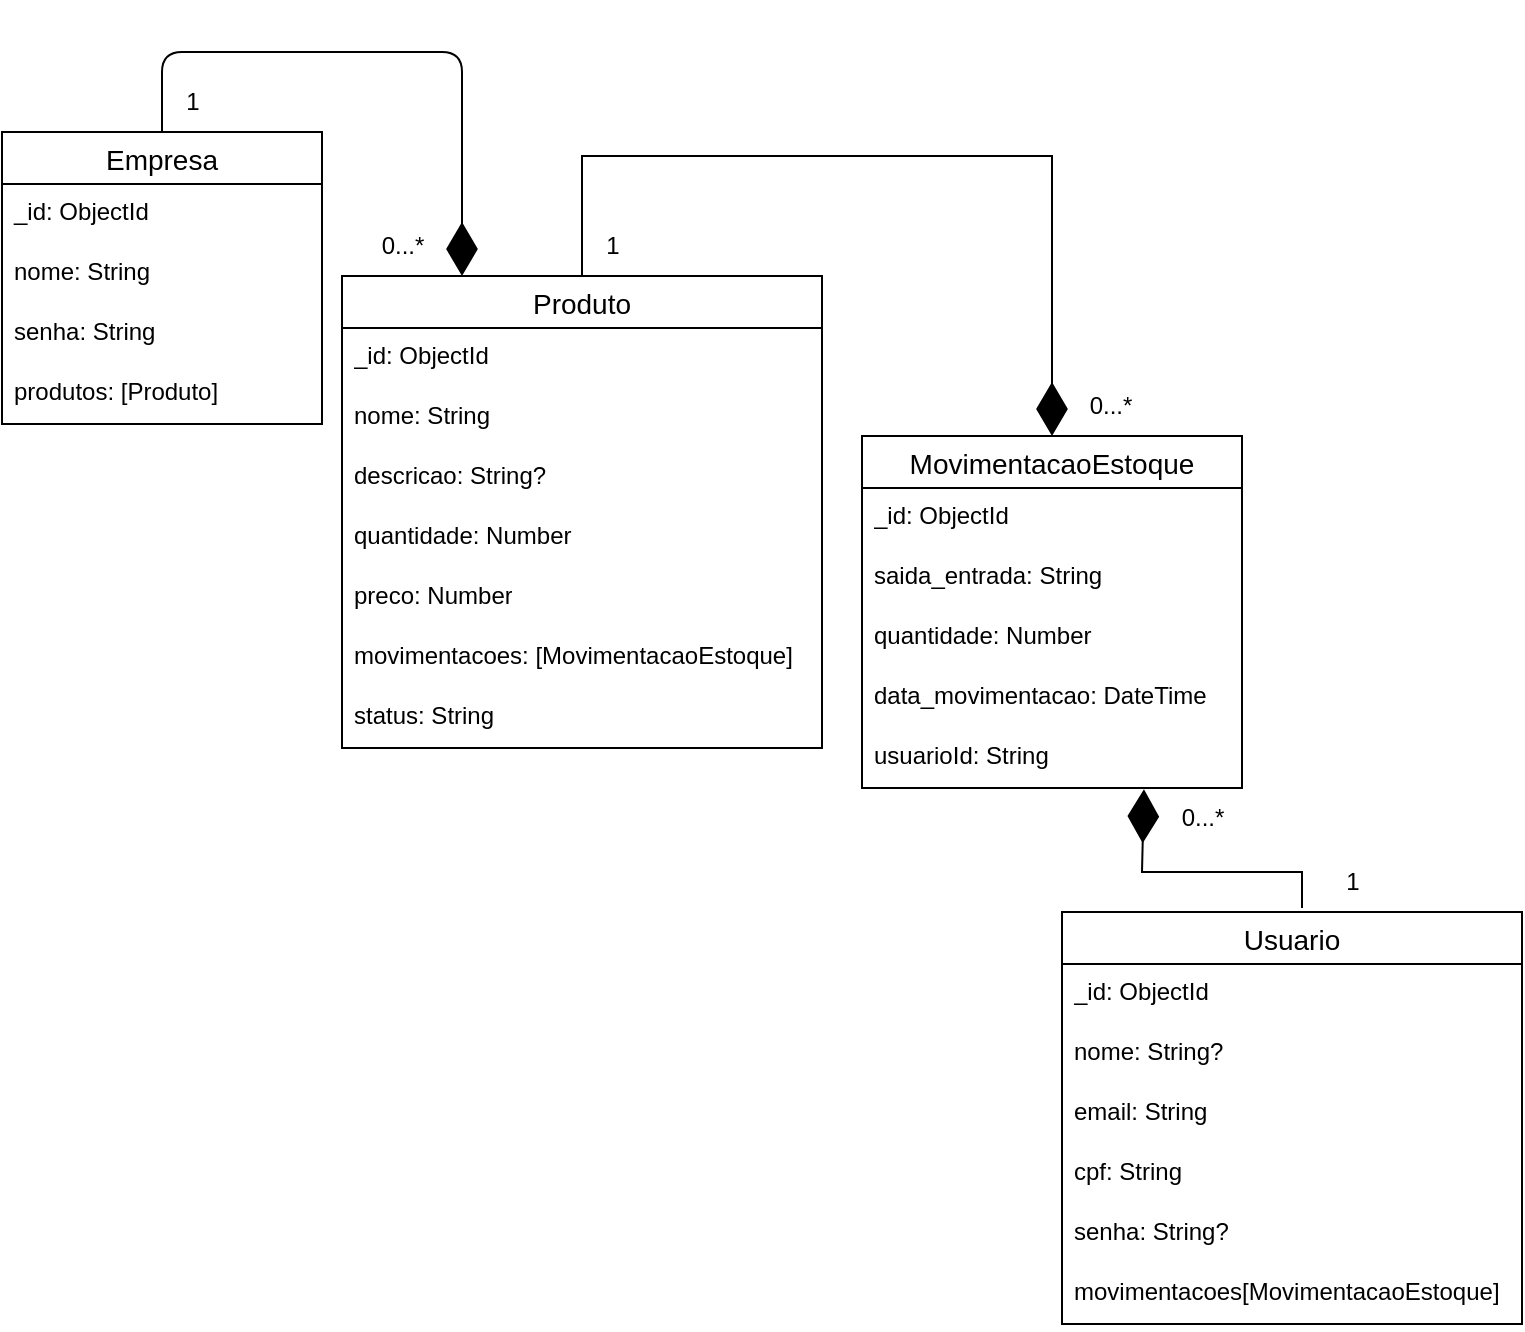 <mxfile>
    <diagram id="fGl7mvZxbHLcLrxNOQdS" name="Page-1">
        <mxGraphModel dx="1133" dy="493" grid="1" gridSize="10" guides="1" tooltips="1" connect="1" arrows="1" fold="1" page="1" pageScale="1" pageWidth="850" pageHeight="1100" math="0" shadow="0">
            <root>
                <mxCell id="0"/>
                <mxCell id="1" parent="0"/>
                <mxCell id="12" value="Produto" style="swimlane;fontStyle=0;childLayout=stackLayout;horizontal=1;startSize=26;horizontalStack=0;resizeParent=1;resizeParentMax=0;resizeLast=0;collapsible=1;marginBottom=0;align=center;fontSize=14;" parent="1" vertex="1">
                    <mxGeometry x="280" y="462" width="240" height="236" as="geometry"/>
                </mxCell>
                <mxCell id="13" value="_id: ObjectId" style="text;strokeColor=none;fillColor=none;spacingLeft=4;spacingRight=4;overflow=hidden;rotatable=0;points=[[0,0.5],[1,0.5]];portConstraint=eastwest;fontSize=12;whiteSpace=wrap;html=1;" parent="12" vertex="1">
                    <mxGeometry y="26" width="240" height="30" as="geometry"/>
                </mxCell>
                <mxCell id="14" value="nome: String" style="text;strokeColor=none;fillColor=none;spacingLeft=4;spacingRight=4;overflow=hidden;rotatable=0;points=[[0,0.5],[1,0.5]];portConstraint=eastwest;fontSize=12;whiteSpace=wrap;html=1;" parent="12" vertex="1">
                    <mxGeometry y="56" width="240" height="30" as="geometry"/>
                </mxCell>
                <mxCell id="15" value="descricao: String?" style="text;strokeColor=none;fillColor=none;spacingLeft=4;spacingRight=4;overflow=hidden;rotatable=0;points=[[0,0.5],[1,0.5]];portConstraint=eastwest;fontSize=12;whiteSpace=wrap;html=1;" parent="12" vertex="1">
                    <mxGeometry y="86" width="240" height="30" as="geometry"/>
                </mxCell>
                <mxCell id="16" value="quantidade: Number" style="text;strokeColor=none;fillColor=none;spacingLeft=4;spacingRight=4;overflow=hidden;rotatable=0;points=[[0,0.5],[1,0.5]];portConstraint=eastwest;fontSize=12;whiteSpace=wrap;html=1;" parent="12" vertex="1">
                    <mxGeometry y="116" width="240" height="30" as="geometry"/>
                </mxCell>
                <mxCell id="17" value="preco: Number" style="text;strokeColor=none;fillColor=none;spacingLeft=4;spacingRight=4;overflow=hidden;rotatable=0;points=[[0,0.5],[1,0.5]];portConstraint=eastwest;fontSize=12;whiteSpace=wrap;html=1;" parent="12" vertex="1">
                    <mxGeometry y="146" width="240" height="30" as="geometry"/>
                </mxCell>
                <mxCell id="18" value="movimentacoes: [MovimentacaoEstoque]" style="text;strokeColor=none;fillColor=none;spacingLeft=4;spacingRight=4;overflow=hidden;rotatable=0;points=[[0,0.5],[1,0.5]];portConstraint=eastwest;fontSize=12;whiteSpace=wrap;html=1;" parent="12" vertex="1">
                    <mxGeometry y="176" width="240" height="30" as="geometry"/>
                </mxCell>
                <mxCell id="19" value="status: String" style="text;strokeColor=none;fillColor=none;spacingLeft=4;spacingRight=4;overflow=hidden;rotatable=0;points=[[0,0.5],[1,0.5]];portConstraint=eastwest;fontSize=12;whiteSpace=wrap;html=1;" parent="12" vertex="1">
                    <mxGeometry y="206" width="240" height="30" as="geometry"/>
                </mxCell>
                <mxCell id="20" value="MovimentacaoEstoque" style="swimlane;fontStyle=0;childLayout=stackLayout;horizontal=1;startSize=26;horizontalStack=0;resizeParent=1;resizeParentMax=0;resizeLast=0;collapsible=1;marginBottom=0;align=center;fontSize=14;" parent="1" vertex="1">
                    <mxGeometry x="540" y="542" width="190" height="176" as="geometry"/>
                </mxCell>
                <mxCell id="21" value="_id: ObjectId" style="text;strokeColor=none;fillColor=none;spacingLeft=4;spacingRight=4;overflow=hidden;rotatable=0;points=[[0,0.5],[1,0.5]];portConstraint=eastwest;fontSize=12;whiteSpace=wrap;html=1;" parent="20" vertex="1">
                    <mxGeometry y="26" width="190" height="30" as="geometry"/>
                </mxCell>
                <mxCell id="22" value="saida_entrada: String" style="text;strokeColor=none;fillColor=none;spacingLeft=4;spacingRight=4;overflow=hidden;rotatable=0;points=[[0,0.5],[1,0.5]];portConstraint=eastwest;fontSize=12;whiteSpace=wrap;html=1;" parent="20" vertex="1">
                    <mxGeometry y="56" width="190" height="30" as="geometry"/>
                </mxCell>
                <mxCell id="23" value="quantidade: Number" style="text;strokeColor=none;fillColor=none;spacingLeft=4;spacingRight=4;overflow=hidden;rotatable=0;points=[[0,0.5],[1,0.5]];portConstraint=eastwest;fontSize=12;whiteSpace=wrap;html=1;" parent="20" vertex="1">
                    <mxGeometry y="86" width="190" height="30" as="geometry"/>
                </mxCell>
                <mxCell id="24" value="data_movimentacao: DateTime" style="text;strokeColor=none;fillColor=none;spacingLeft=4;spacingRight=4;overflow=hidden;rotatable=0;points=[[0,0.5],[1,0.5]];portConstraint=eastwest;fontSize=12;whiteSpace=wrap;html=1;" parent="20" vertex="1">
                    <mxGeometry y="116" width="190" height="30" as="geometry"/>
                </mxCell>
                <mxCell id="43" value="usuarioId: String  " style="text;strokeColor=none;fillColor=none;spacingLeft=4;spacingRight=4;overflow=hidden;rotatable=0;points=[[0,0.5],[1,0.5]];portConstraint=eastwest;fontSize=12;whiteSpace=wrap;html=1;" vertex="1" parent="20">
                    <mxGeometry y="146" width="190" height="30" as="geometry"/>
                </mxCell>
                <mxCell id="25" value="" style="endArrow=diamondThin;endFill=1;endSize=24;html=1;rounded=0;exitX=0.5;exitY=0;exitDx=0;exitDy=0;entryX=0.5;entryY=0;entryDx=0;entryDy=0;" parent="1" source="12" target="20" edge="1">
                    <mxGeometry width="160" relative="1" as="geometry">
                        <mxPoint x="600" y="502" as="sourcePoint"/>
                        <mxPoint x="760" y="502" as="targetPoint"/>
                        <Array as="points">
                            <mxPoint x="400" y="402"/>
                            <mxPoint x="635" y="402"/>
                        </Array>
                    </mxGeometry>
                </mxCell>
                <mxCell id="26" value="0...*" style="text;html=1;align=center;verticalAlign=middle;resizable=0;points=[];autosize=1;strokeColor=none;fillColor=none;" parent="1" vertex="1">
                    <mxGeometry x="643.5" y="512" width="40" height="30" as="geometry"/>
                </mxCell>
                <mxCell id="27" value="1" style="text;html=1;align=center;verticalAlign=middle;resizable=0;points=[];autosize=1;strokeColor=none;fillColor=none;" parent="1" vertex="1">
                    <mxGeometry x="400" y="432" width="30" height="30" as="geometry"/>
                </mxCell>
                <mxCell id="28" value="Empresa" style="swimlane;fontStyle=0;childLayout=stackLayout;horizontal=1;startSize=26;horizontalStack=0;resizeParent=1;resizeParentMax=0;resizeLast=0;collapsible=1;marginBottom=0;align=center;fontSize=14;" parent="1" vertex="1">
                    <mxGeometry x="110" y="390" width="160" height="146" as="geometry"/>
                </mxCell>
                <mxCell id="29" value="_id: ObjectId" style="text;strokeColor=none;fillColor=none;spacingLeft=4;spacingRight=4;overflow=hidden;rotatable=0;points=[[0,0.5],[1,0.5]];portConstraint=eastwest;fontSize=12;" parent="28" vertex="1">
                    <mxGeometry y="26" width="160" height="30" as="geometry"/>
                </mxCell>
                <mxCell id="30" value="nome: String" style="text;strokeColor=none;fillColor=none;spacingLeft=4;spacingRight=4;overflow=hidden;rotatable=0;points=[[0,0.5],[1,0.5]];portConstraint=eastwest;fontSize=12;" parent="28" vertex="1">
                    <mxGeometry y="56" width="160" height="30" as="geometry"/>
                </mxCell>
                <mxCell id="31" value="senha: String" style="text;strokeColor=none;fillColor=none;spacingLeft=4;spacingRight=4;overflow=hidden;rotatable=0;points=[[0,0.5],[1,0.5]];portConstraint=eastwest;fontSize=12;" parent="28" vertex="1">
                    <mxGeometry y="86" width="160" height="30" as="geometry"/>
                </mxCell>
                <mxCell id="32" value="produtos: [Produto]" style="text;strokeColor=none;fillColor=none;spacingLeft=4;spacingRight=4;overflow=hidden;rotatable=0;points=[[0,0.5],[1,0.5]];portConstraint=eastwest;fontSize=12;" parent="28" vertex="1">
                    <mxGeometry y="116" width="160" height="30" as="geometry"/>
                </mxCell>
                <mxCell id="33" value="" style="endArrow=diamondThin;endFill=1;endSize=24;html=1;exitX=0.5;exitY=0;exitDx=0;exitDy=0;entryX=0.25;entryY=0;entryDx=0;entryDy=0;" parent="1" source="28" target="12" edge="1">
                    <mxGeometry width="160" relative="1" as="geometry">
                        <mxPoint x="220" y="300" as="sourcePoint"/>
                        <mxPoint x="380" y="300" as="targetPoint"/>
                        <Array as="points">
                            <mxPoint x="190" y="350"/>
                            <mxPoint x="340" y="350"/>
                        </Array>
                    </mxGeometry>
                </mxCell>
                <mxCell id="34" value="1" style="text;html=1;align=center;verticalAlign=middle;resizable=0;points=[];autosize=1;strokeColor=none;fillColor=none;" parent="1" vertex="1">
                    <mxGeometry x="190" y="360" width="30" height="30" as="geometry"/>
                </mxCell>
                <mxCell id="35" value="0...*" style="text;html=1;align=center;verticalAlign=middle;resizable=0;points=[];autosize=1;strokeColor=none;fillColor=none;" parent="1" vertex="1">
                    <mxGeometry x="290" y="432" width="40" height="30" as="geometry"/>
                </mxCell>
                <mxCell id="36" value="Usuario" style="swimlane;fontStyle=0;childLayout=stackLayout;horizontal=1;startSize=26;horizontalStack=0;resizeParent=1;resizeParentMax=0;resizeLast=0;collapsible=1;marginBottom=0;align=center;fontSize=14;" vertex="1" parent="1">
                    <mxGeometry x="640" y="780" width="230" height="206" as="geometry"/>
                </mxCell>
                <mxCell id="37" value="_id: ObjectId" style="text;strokeColor=none;fillColor=none;spacingLeft=4;spacingRight=4;overflow=hidden;rotatable=0;points=[[0,0.5],[1,0.5]];portConstraint=eastwest;fontSize=12;whiteSpace=wrap;html=1;" vertex="1" parent="36">
                    <mxGeometry y="26" width="230" height="30" as="geometry"/>
                </mxCell>
                <mxCell id="38" value="nome: String?" style="text;strokeColor=none;fillColor=none;spacingLeft=4;spacingRight=4;overflow=hidden;rotatable=0;points=[[0,0.5],[1,0.5]];portConstraint=eastwest;fontSize=12;whiteSpace=wrap;html=1;" vertex="1" parent="36">
                    <mxGeometry y="56" width="230" height="30" as="geometry"/>
                </mxCell>
                <mxCell id="39" value="email: String" style="text;strokeColor=none;fillColor=none;spacingLeft=4;spacingRight=4;overflow=hidden;rotatable=0;points=[[0,0.5],[1,0.5]];portConstraint=eastwest;fontSize=12;whiteSpace=wrap;html=1;" vertex="1" parent="36">
                    <mxGeometry y="86" width="230" height="30" as="geometry"/>
                </mxCell>
                <mxCell id="40" value="cpf: String" style="text;strokeColor=none;fillColor=none;spacingLeft=4;spacingRight=4;overflow=hidden;rotatable=0;points=[[0,0.5],[1,0.5]];portConstraint=eastwest;fontSize=12;whiteSpace=wrap;html=1;" vertex="1" parent="36">
                    <mxGeometry y="116" width="230" height="30" as="geometry"/>
                </mxCell>
                <mxCell id="41" value="senha: String? " style="text;strokeColor=none;fillColor=none;spacingLeft=4;spacingRight=4;overflow=hidden;rotatable=0;points=[[0,0.5],[1,0.5]];portConstraint=eastwest;fontSize=12;whiteSpace=wrap;html=1;" vertex="1" parent="36">
                    <mxGeometry y="146" width="230" height="30" as="geometry"/>
                </mxCell>
                <mxCell id="42" value="movimentacoes[MovimentacaoEstoque]&amp;nbsp;" style="text;strokeColor=none;fillColor=none;spacingLeft=4;spacingRight=4;overflow=hidden;rotatable=0;points=[[0,0.5],[1,0.5]];portConstraint=eastwest;fontSize=12;whiteSpace=wrap;html=1;" vertex="1" parent="36">
                    <mxGeometry y="176" width="230" height="30" as="geometry"/>
                </mxCell>
                <mxCell id="45" value="" style="endArrow=diamondThin;endFill=1;endSize=24;html=1;rounded=0;exitX=0.5;exitY=0;exitDx=0;exitDy=0;entryX=0.742;entryY=1.022;entryDx=0;entryDy=0;entryPerimeter=0;" edge="1" parent="1" target="43">
                    <mxGeometry width="160" relative="1" as="geometry">
                        <mxPoint x="760" y="778" as="sourcePoint"/>
                        <mxPoint x="995" y="858" as="targetPoint"/>
                        <Array as="points">
                            <mxPoint x="760" y="760"/>
                            <mxPoint x="740" y="760"/>
                            <mxPoint x="700" y="760"/>
                            <mxPoint x="680" y="760"/>
                        </Array>
                    </mxGeometry>
                </mxCell>
                <mxCell id="46" value="0...*" style="text;html=1;align=center;verticalAlign=middle;resizable=0;points=[];autosize=1;strokeColor=none;fillColor=none;" vertex="1" parent="1">
                    <mxGeometry x="690" y="718" width="40" height="30" as="geometry"/>
                </mxCell>
                <mxCell id="47" value="1" style="text;html=1;align=center;verticalAlign=middle;resizable=0;points=[];autosize=1;strokeColor=none;fillColor=none;" vertex="1" parent="1">
                    <mxGeometry x="770" y="750" width="30" height="30" as="geometry"/>
                </mxCell>
            </root>
        </mxGraphModel>
    </diagram>
</mxfile>